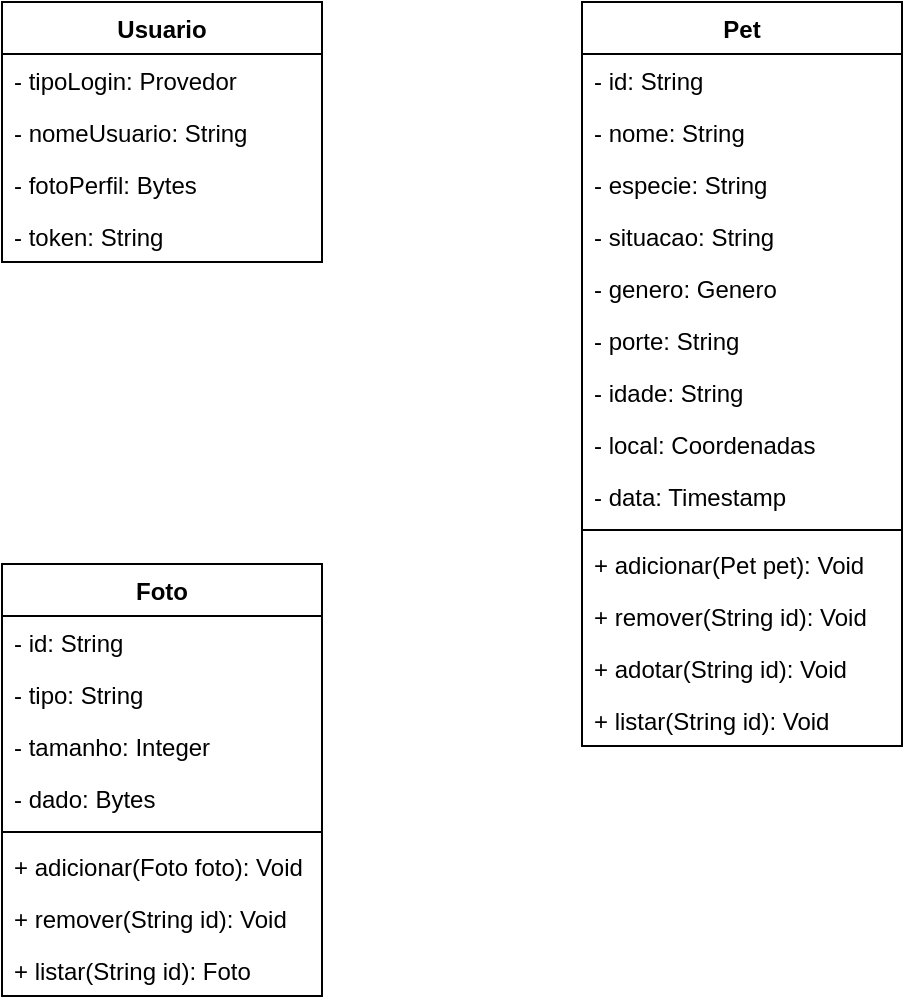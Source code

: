 <mxfile version="10.6.7" type="github"><diagram id="A0KkrBNGB3cnrAGAyUi9" name="PÃ¡gina-1"><mxGraphModel dx="918" dy="518" grid="1" gridSize="10" guides="1" tooltips="1" connect="1" arrows="1" fold="1" page="1" pageScale="1" pageWidth="827" pageHeight="1169" math="0" shadow="0"><root><mxCell id="0"/><mxCell id="1" parent="0"/><mxCell id="IjBe40D-RVJvN3T-GJ97-5" value="Usuario" style="swimlane;fontStyle=1;align=center;verticalAlign=top;childLayout=stackLayout;horizontal=1;startSize=26;horizontalStack=0;resizeParent=1;resizeParentMax=0;resizeLast=0;collapsible=1;marginBottom=0;" parent="1" vertex="1"><mxGeometry x="160" y="130" width="160" height="130" as="geometry"/></mxCell><mxCell id="IjBe40D-RVJvN3T-GJ97-6" value="- tipoLogin: Provedor&#10;" style="text;strokeColor=none;fillColor=none;align=left;verticalAlign=top;spacingLeft=4;spacingRight=4;overflow=hidden;rotatable=0;points=[[0,0.5],[1,0.5]];portConstraint=eastwest;" parent="IjBe40D-RVJvN3T-GJ97-5" vertex="1"><mxGeometry y="26" width="160" height="26" as="geometry"/></mxCell><mxCell id="IjBe40D-RVJvN3T-GJ97-19" value="- nomeUsuario: String&#10;" style="text;strokeColor=none;fillColor=none;align=left;verticalAlign=top;spacingLeft=4;spacingRight=4;overflow=hidden;rotatable=0;points=[[0,0.5],[1,0.5]];portConstraint=eastwest;" parent="IjBe40D-RVJvN3T-GJ97-5" vertex="1"><mxGeometry y="52" width="160" height="26" as="geometry"/></mxCell><mxCell id="mcWe_hCAvnwQQmmKVcBo-1" value="- fotoPerfil: Bytes&#10;" style="text;strokeColor=none;fillColor=none;align=left;verticalAlign=top;spacingLeft=4;spacingRight=4;overflow=hidden;rotatable=0;points=[[0,0.5],[1,0.5]];portConstraint=eastwest;" vertex="1" parent="IjBe40D-RVJvN3T-GJ97-5"><mxGeometry y="78" width="160" height="26" as="geometry"/></mxCell><mxCell id="IjBe40D-RVJvN3T-GJ97-20" value="- token: String&#10;" style="text;strokeColor=none;fillColor=none;align=left;verticalAlign=top;spacingLeft=4;spacingRight=4;overflow=hidden;rotatable=0;points=[[0,0.5],[1,0.5]];portConstraint=eastwest;" parent="IjBe40D-RVJvN3T-GJ97-5" vertex="1"><mxGeometry y="104" width="160" height="26" as="geometry"/></mxCell><mxCell id="IjBe40D-RVJvN3T-GJ97-23" value="Pet" style="swimlane;fontStyle=1;align=center;verticalAlign=top;childLayout=stackLayout;horizontal=1;startSize=26;horizontalStack=0;resizeParent=1;resizeParentMax=0;resizeLast=0;collapsible=1;marginBottom=0;" parent="1" vertex="1"><mxGeometry x="450" y="130" width="160" height="372" as="geometry"/></mxCell><mxCell id="IjBe40D-RVJvN3T-GJ97-24" value="- id: String" style="text;strokeColor=none;fillColor=none;align=left;verticalAlign=top;spacingLeft=4;spacingRight=4;overflow=hidden;rotatable=0;points=[[0,0.5],[1,0.5]];portConstraint=eastwest;" parent="IjBe40D-RVJvN3T-GJ97-23" vertex="1"><mxGeometry y="26" width="160" height="26" as="geometry"/></mxCell><mxCell id="IjBe40D-RVJvN3T-GJ97-27" value="- nome: String" style="text;strokeColor=none;fillColor=none;align=left;verticalAlign=top;spacingLeft=4;spacingRight=4;overflow=hidden;rotatable=0;points=[[0,0.5],[1,0.5]];portConstraint=eastwest;" parent="IjBe40D-RVJvN3T-GJ97-23" vertex="1"><mxGeometry y="52" width="160" height="26" as="geometry"/></mxCell><mxCell id="IjBe40D-RVJvN3T-GJ97-28" value="- especie: String" style="text;strokeColor=none;fillColor=none;align=left;verticalAlign=top;spacingLeft=4;spacingRight=4;overflow=hidden;rotatable=0;points=[[0,0.5],[1,0.5]];portConstraint=eastwest;" parent="IjBe40D-RVJvN3T-GJ97-23" vertex="1"><mxGeometry y="78" width="160" height="26" as="geometry"/></mxCell><mxCell id="IjBe40D-RVJvN3T-GJ97-29" value="- situacao: String" style="text;strokeColor=none;fillColor=none;align=left;verticalAlign=top;spacingLeft=4;spacingRight=4;overflow=hidden;rotatable=0;points=[[0,0.5],[1,0.5]];portConstraint=eastwest;" parent="IjBe40D-RVJvN3T-GJ97-23" vertex="1"><mxGeometry y="104" width="160" height="26" as="geometry"/></mxCell><mxCell id="IjBe40D-RVJvN3T-GJ97-30" value="- genero: Genero" style="text;strokeColor=none;fillColor=none;align=left;verticalAlign=top;spacingLeft=4;spacingRight=4;overflow=hidden;rotatable=0;points=[[0,0.5],[1,0.5]];portConstraint=eastwest;" parent="IjBe40D-RVJvN3T-GJ97-23" vertex="1"><mxGeometry y="130" width="160" height="26" as="geometry"/></mxCell><mxCell id="IjBe40D-RVJvN3T-GJ97-31" value="- porte: String" style="text;strokeColor=none;fillColor=none;align=left;verticalAlign=top;spacingLeft=4;spacingRight=4;overflow=hidden;rotatable=0;points=[[0,0.5],[1,0.5]];portConstraint=eastwest;" parent="IjBe40D-RVJvN3T-GJ97-23" vertex="1"><mxGeometry y="156" width="160" height="26" as="geometry"/></mxCell><mxCell id="IjBe40D-RVJvN3T-GJ97-32" value="- idade: String" style="text;strokeColor=none;fillColor=none;align=left;verticalAlign=top;spacingLeft=4;spacingRight=4;overflow=hidden;rotatable=0;points=[[0,0.5],[1,0.5]];portConstraint=eastwest;" parent="IjBe40D-RVJvN3T-GJ97-23" vertex="1"><mxGeometry y="182" width="160" height="26" as="geometry"/></mxCell><mxCell id="IjBe40D-RVJvN3T-GJ97-33" value="- local: Coordenadas" style="text;strokeColor=none;fillColor=none;align=left;verticalAlign=top;spacingLeft=4;spacingRight=4;overflow=hidden;rotatable=0;points=[[0,0.5],[1,0.5]];portConstraint=eastwest;" parent="IjBe40D-RVJvN3T-GJ97-23" vertex="1"><mxGeometry y="208" width="160" height="26" as="geometry"/></mxCell><mxCell id="IjBe40D-RVJvN3T-GJ97-35" value="- data: Timestamp" style="text;strokeColor=none;fillColor=none;align=left;verticalAlign=top;spacingLeft=4;spacingRight=4;overflow=hidden;rotatable=0;points=[[0,0.5],[1,0.5]];portConstraint=eastwest;" parent="IjBe40D-RVJvN3T-GJ97-23" vertex="1"><mxGeometry y="234" width="160" height="26" as="geometry"/></mxCell><mxCell id="IjBe40D-RVJvN3T-GJ97-25" value="" style="line;strokeWidth=1;fillColor=none;align=left;verticalAlign=middle;spacingTop=-1;spacingLeft=3;spacingRight=3;rotatable=0;labelPosition=right;points=[];portConstraint=eastwest;" parent="IjBe40D-RVJvN3T-GJ97-23" vertex="1"><mxGeometry y="260" width="160" height="8" as="geometry"/></mxCell><mxCell id="IjBe40D-RVJvN3T-GJ97-26" value="+ adicionar(Pet pet): Void" style="text;strokeColor=none;fillColor=none;align=left;verticalAlign=top;spacingLeft=4;spacingRight=4;overflow=hidden;rotatable=0;points=[[0,0.5],[1,0.5]];portConstraint=eastwest;" parent="IjBe40D-RVJvN3T-GJ97-23" vertex="1"><mxGeometry y="268" width="160" height="26" as="geometry"/></mxCell><mxCell id="IjBe40D-RVJvN3T-GJ97-45" value="+ remover(String id): Void" style="text;strokeColor=none;fillColor=none;align=left;verticalAlign=top;spacingLeft=4;spacingRight=4;overflow=hidden;rotatable=0;points=[[0,0.5],[1,0.5]];portConstraint=eastwest;" parent="IjBe40D-RVJvN3T-GJ97-23" vertex="1"><mxGeometry y="294" width="160" height="26" as="geometry"/></mxCell><mxCell id="IjBe40D-RVJvN3T-GJ97-46" value="+ adotar(String id): Void" style="text;strokeColor=none;fillColor=none;align=left;verticalAlign=top;spacingLeft=4;spacingRight=4;overflow=hidden;rotatable=0;points=[[0,0.5],[1,0.5]];portConstraint=eastwest;" parent="IjBe40D-RVJvN3T-GJ97-23" vertex="1"><mxGeometry y="320" width="160" height="26" as="geometry"/></mxCell><mxCell id="IjBe40D-RVJvN3T-GJ97-47" value="+ listar(String id): Void" style="text;strokeColor=none;fillColor=none;align=left;verticalAlign=top;spacingLeft=4;spacingRight=4;overflow=hidden;rotatable=0;points=[[0,0.5],[1,0.5]];portConstraint=eastwest;" parent="IjBe40D-RVJvN3T-GJ97-23" vertex="1"><mxGeometry y="346" width="160" height="26" as="geometry"/></mxCell><mxCell id="IjBe40D-RVJvN3T-GJ97-36" value="Foto" style="swimlane;fontStyle=1;align=center;verticalAlign=top;childLayout=stackLayout;horizontal=1;startSize=26;horizontalStack=0;resizeParent=1;resizeParentMax=0;resizeLast=0;collapsible=1;marginBottom=0;" parent="1" vertex="1"><mxGeometry x="160" y="411" width="160" height="216" as="geometry"/></mxCell><mxCell id="IjBe40D-RVJvN3T-GJ97-37" value="- id: String" style="text;strokeColor=none;fillColor=none;align=left;verticalAlign=top;spacingLeft=4;spacingRight=4;overflow=hidden;rotatable=0;points=[[0,0.5],[1,0.5]];portConstraint=eastwest;" parent="IjBe40D-RVJvN3T-GJ97-36" vertex="1"><mxGeometry y="26" width="160" height="26" as="geometry"/></mxCell><mxCell id="IjBe40D-RVJvN3T-GJ97-40" value="- tipo: String" style="text;strokeColor=none;fillColor=none;align=left;verticalAlign=top;spacingLeft=4;spacingRight=4;overflow=hidden;rotatable=0;points=[[0,0.5],[1,0.5]];portConstraint=eastwest;" parent="IjBe40D-RVJvN3T-GJ97-36" vertex="1"><mxGeometry y="52" width="160" height="26" as="geometry"/></mxCell><mxCell id="IjBe40D-RVJvN3T-GJ97-44" value="- tamanho: Integer" style="text;strokeColor=none;fillColor=none;align=left;verticalAlign=top;spacingLeft=4;spacingRight=4;overflow=hidden;rotatable=0;points=[[0,0.5],[1,0.5]];portConstraint=eastwest;" parent="IjBe40D-RVJvN3T-GJ97-36" vertex="1"><mxGeometry y="78" width="160" height="26" as="geometry"/></mxCell><mxCell id="IjBe40D-RVJvN3T-GJ97-41" value="- dado: Bytes" style="text;strokeColor=none;fillColor=none;align=left;verticalAlign=top;spacingLeft=4;spacingRight=4;overflow=hidden;rotatable=0;points=[[0,0.5],[1,0.5]];portConstraint=eastwest;" parent="IjBe40D-RVJvN3T-GJ97-36" vertex="1"><mxGeometry y="104" width="160" height="26" as="geometry"/></mxCell><mxCell id="IjBe40D-RVJvN3T-GJ97-38" value="" style="line;strokeWidth=1;fillColor=none;align=left;verticalAlign=middle;spacingTop=-1;spacingLeft=3;spacingRight=3;rotatable=0;labelPosition=right;points=[];portConstraint=eastwest;" parent="IjBe40D-RVJvN3T-GJ97-36" vertex="1"><mxGeometry y="130" width="160" height="8" as="geometry"/></mxCell><mxCell id="IjBe40D-RVJvN3T-GJ97-39" value="+ adicionar(Foto foto): Void" style="text;strokeColor=none;fillColor=none;align=left;verticalAlign=top;spacingLeft=4;spacingRight=4;overflow=hidden;rotatable=0;points=[[0,0.5],[1,0.5]];portConstraint=eastwest;" parent="IjBe40D-RVJvN3T-GJ97-36" vertex="1"><mxGeometry y="138" width="160" height="26" as="geometry"/></mxCell><mxCell id="IjBe40D-RVJvN3T-GJ97-42" value="+ remover(String id): Void" style="text;strokeColor=none;fillColor=none;align=left;verticalAlign=top;spacingLeft=4;spacingRight=4;overflow=hidden;rotatable=0;points=[[0,0.5],[1,0.5]];portConstraint=eastwest;" parent="IjBe40D-RVJvN3T-GJ97-36" vertex="1"><mxGeometry y="164" width="160" height="26" as="geometry"/></mxCell><mxCell id="IjBe40D-RVJvN3T-GJ97-43" value="+ listar(String id): Foto" style="text;strokeColor=none;fillColor=none;align=left;verticalAlign=top;spacingLeft=4;spacingRight=4;overflow=hidden;rotatable=0;points=[[0,0.5],[1,0.5]];portConstraint=eastwest;" parent="IjBe40D-RVJvN3T-GJ97-36" vertex="1"><mxGeometry y="190" width="160" height="26" as="geometry"/></mxCell></root></mxGraphModel></diagram></mxfile>